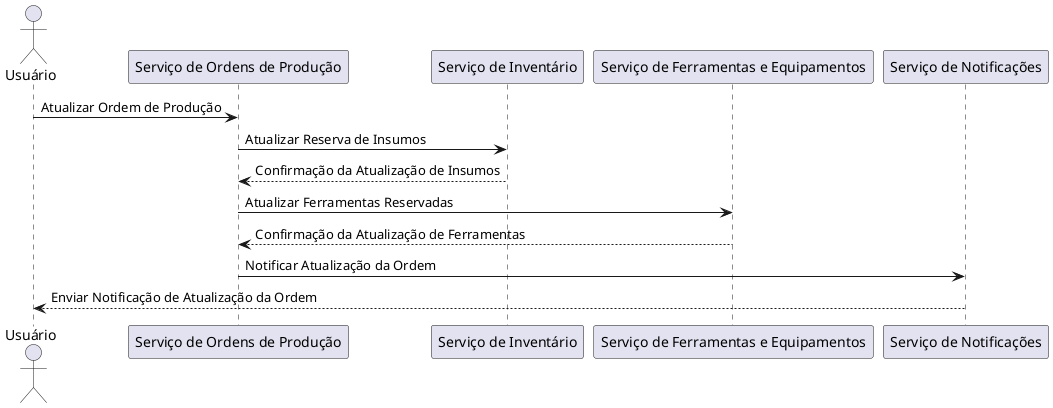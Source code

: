 @startuml
actor "Usuário" as U
participant "Serviço de Ordens de Produção" as SOP
participant "Serviço de Inventário" as SI
participant "Serviço de Ferramentas e Equipamentos" as SFE
participant "Serviço de Notificações" as SN

U -> SOP : Atualizar Ordem de Produção
SOP -> SI : Atualizar Reserva de Insumos
SI --> SOP : Confirmação da Atualização de Insumos
SOP -> SFE : Atualizar Ferramentas Reservadas
SFE --> SOP : Confirmação da Atualização de Ferramentas
SOP -> SN : Notificar Atualização da Ordem
SN --> U : Enviar Notificação de Atualização da Ordem
@enduml
